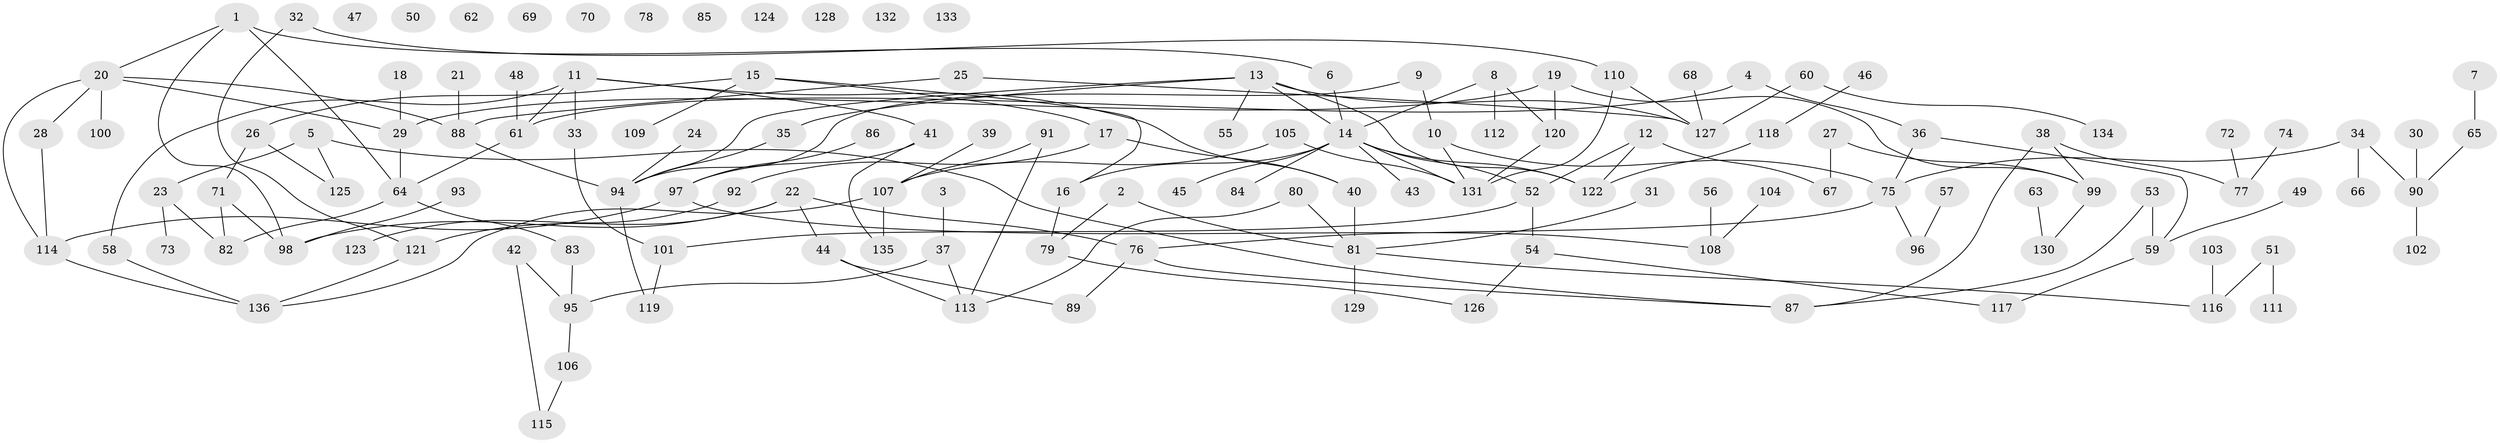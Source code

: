 // coarse degree distribution, {4: 0.13333333333333333, 2: 0.1111111111111111, 7: 0.06666666666666667, 5: 0.1111111111111111, 6: 0.022222222222222223, 3: 0.35555555555555557, 8: 0.022222222222222223, 1: 0.17777777777777778}
// Generated by graph-tools (version 1.1) at 2025/48/03/04/25 22:48:00]
// undirected, 136 vertices, 161 edges
graph export_dot {
  node [color=gray90,style=filled];
  1;
  2;
  3;
  4;
  5;
  6;
  7;
  8;
  9;
  10;
  11;
  12;
  13;
  14;
  15;
  16;
  17;
  18;
  19;
  20;
  21;
  22;
  23;
  24;
  25;
  26;
  27;
  28;
  29;
  30;
  31;
  32;
  33;
  34;
  35;
  36;
  37;
  38;
  39;
  40;
  41;
  42;
  43;
  44;
  45;
  46;
  47;
  48;
  49;
  50;
  51;
  52;
  53;
  54;
  55;
  56;
  57;
  58;
  59;
  60;
  61;
  62;
  63;
  64;
  65;
  66;
  67;
  68;
  69;
  70;
  71;
  72;
  73;
  74;
  75;
  76;
  77;
  78;
  79;
  80;
  81;
  82;
  83;
  84;
  85;
  86;
  87;
  88;
  89;
  90;
  91;
  92;
  93;
  94;
  95;
  96;
  97;
  98;
  99;
  100;
  101;
  102;
  103;
  104;
  105;
  106;
  107;
  108;
  109;
  110;
  111;
  112;
  113;
  114;
  115;
  116;
  117;
  118;
  119;
  120;
  121;
  122;
  123;
  124;
  125;
  126;
  127;
  128;
  129;
  130;
  131;
  132;
  133;
  134;
  135;
  136;
  1 -- 6;
  1 -- 20;
  1 -- 64;
  1 -- 98;
  2 -- 79;
  2 -- 81;
  3 -- 37;
  4 -- 36;
  4 -- 61;
  5 -- 23;
  5 -- 87;
  5 -- 125;
  6 -- 14;
  7 -- 65;
  8 -- 14;
  8 -- 112;
  8 -- 120;
  9 -- 10;
  9 -- 94;
  10 -- 75;
  10 -- 131;
  11 -- 33;
  11 -- 40;
  11 -- 41;
  11 -- 58;
  11 -- 61;
  12 -- 52;
  12 -- 67;
  12 -- 122;
  13 -- 14;
  13 -- 35;
  13 -- 55;
  13 -- 94;
  13 -- 122;
  13 -- 127;
  14 -- 16;
  14 -- 43;
  14 -- 45;
  14 -- 52;
  14 -- 84;
  14 -- 122;
  14 -- 131;
  15 -- 16;
  15 -- 17;
  15 -- 26;
  15 -- 109;
  16 -- 79;
  17 -- 40;
  17 -- 92;
  18 -- 29;
  19 -- 29;
  19 -- 99;
  19 -- 120;
  20 -- 28;
  20 -- 29;
  20 -- 88;
  20 -- 100;
  20 -- 114;
  21 -- 88;
  22 -- 44;
  22 -- 76;
  22 -- 98;
  22 -- 121;
  23 -- 73;
  23 -- 82;
  24 -- 94;
  25 -- 88;
  25 -- 127;
  26 -- 71;
  26 -- 125;
  27 -- 67;
  27 -- 99;
  28 -- 114;
  29 -- 64;
  30 -- 90;
  31 -- 81;
  32 -- 110;
  32 -- 121;
  33 -- 101;
  34 -- 66;
  34 -- 75;
  34 -- 90;
  35 -- 94;
  36 -- 59;
  36 -- 75;
  37 -- 95;
  37 -- 113;
  38 -- 77;
  38 -- 87;
  38 -- 99;
  39 -- 107;
  40 -- 81;
  41 -- 97;
  41 -- 135;
  42 -- 95;
  42 -- 115;
  44 -- 89;
  44 -- 113;
  46 -- 118;
  48 -- 61;
  49 -- 59;
  51 -- 111;
  51 -- 116;
  52 -- 54;
  52 -- 101;
  53 -- 59;
  53 -- 87;
  54 -- 117;
  54 -- 126;
  56 -- 108;
  57 -- 96;
  58 -- 136;
  59 -- 117;
  60 -- 127;
  60 -- 134;
  61 -- 64;
  63 -- 130;
  64 -- 82;
  64 -- 83;
  65 -- 90;
  68 -- 127;
  71 -- 82;
  71 -- 98;
  72 -- 77;
  74 -- 77;
  75 -- 76;
  75 -- 96;
  76 -- 87;
  76 -- 89;
  79 -- 126;
  80 -- 81;
  80 -- 113;
  81 -- 116;
  81 -- 129;
  83 -- 95;
  86 -- 97;
  88 -- 94;
  90 -- 102;
  91 -- 107;
  91 -- 113;
  92 -- 123;
  93 -- 98;
  94 -- 119;
  95 -- 106;
  97 -- 108;
  97 -- 114;
  99 -- 130;
  101 -- 119;
  103 -- 116;
  104 -- 108;
  105 -- 107;
  105 -- 131;
  106 -- 115;
  107 -- 135;
  107 -- 136;
  110 -- 127;
  110 -- 131;
  114 -- 136;
  118 -- 122;
  120 -- 131;
  121 -- 136;
}
